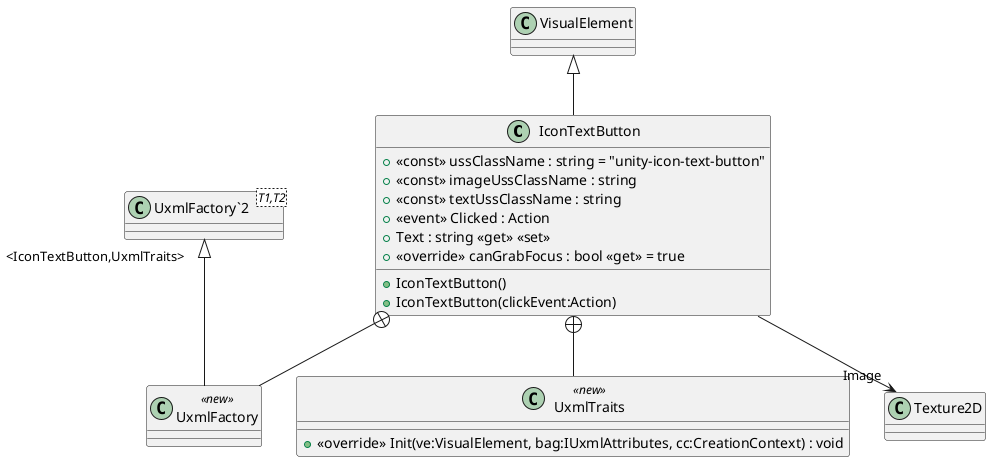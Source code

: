 @startuml
class IconTextButton {
    + <<const>> ussClassName : string = "unity-icon-text-button"
    + <<const>> imageUssClassName : string
    + <<const>> textUssClassName : string
    +  <<event>> Clicked : Action 
    + IconTextButton()
    + IconTextButton(clickEvent:Action)
    + Text : string <<get>> <<set>>
    + <<override>> canGrabFocus : bool <<get>> = true
}
class UxmlFactory <<new>> {
}
class UxmlTraits <<new>> {
    + <<override>> Init(ve:VisualElement, bag:IUxmlAttributes, cc:CreationContext) : void
}
class "UxmlFactory`2"<T1,T2> {
}
VisualElement <|-- IconTextButton
IconTextButton --> "Image" Texture2D
IconTextButton +-- UxmlFactory
"UxmlFactory`2" "<IconTextButton,UxmlTraits>" <|-- UxmlFactory
IconTextButton +-- UxmlTraits
@enduml
